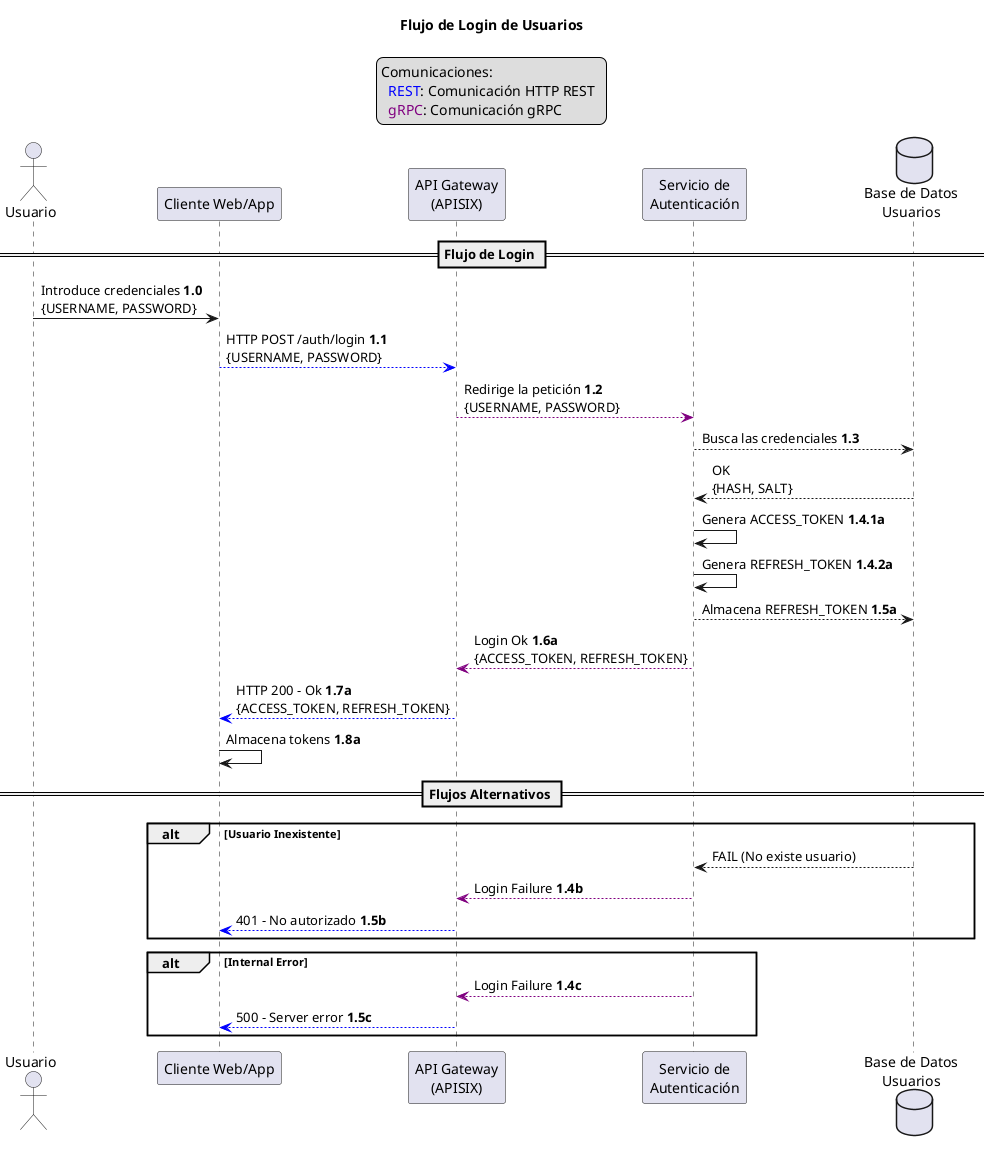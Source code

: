 @startuml

title "Flujo de Login de Usuarios"

legend top
Comunicaciones:
  <color:blue>REST</color>: Comunicación HTTP REST  
  <color:purple>gRPC</color>: Comunicación gRPC  
end legend


actor "Usuario" as user
participant "Cliente Web/App" as client
participant "API Gateway\n(APISIX)" as gateway
participant "Servicio de\nAutenticación" as auth
database "Base de Datos\nUsuarios" as userDB

== Flujo de Login ==

user -> client: Introduce credenciales **1.0**\n{USERNAME, PASSWORD}
client -[#blue]-> gateway: HTTP POST /auth/login **1.1**\n{USERNAME, PASSWORD}

gateway -[#purple]-> auth: Redirige la petición **1.2**\n{USERNAME, PASSWORD}

auth --> userDB: Busca las credenciales **1.3**
userDB --> auth: OK\n{HASH, SALT}

auth -> auth: Genera ACCESS_TOKEN **1.4.1a**
auth -> auth: Genera REFRESH_TOKEN **1.4.2a**
auth --> userDB: Almacena REFRESH_TOKEN **1.5a**

auth -[#purple]-> gateway: Login Ok **1.6a**\n{ACCESS_TOKEN, REFRESH_TOKEN}
gateway -[#blue]-> client: HTTP 200 - Ok **1.7a**\n{ACCESS_TOKEN, REFRESH_TOKEN}

client -> client: Almacena tokens **1.8a**


== Flujos Alternativos ==

alt Usuario Inexistente
  userDB --> auth: FAIL (No existe usuario)
  auth -[#purple]-> gateway: Login Failure **1.4b**
  gateway -[#blue]-> client: 401 - No autorizado **1.5b**
  
end

alt Internal Error
  auth -[#purple]-> gateway: Login Failure **1.4c**
  gateway -[#blue]-> client: 500 - Server error **1.5c**
  
end

@enduml